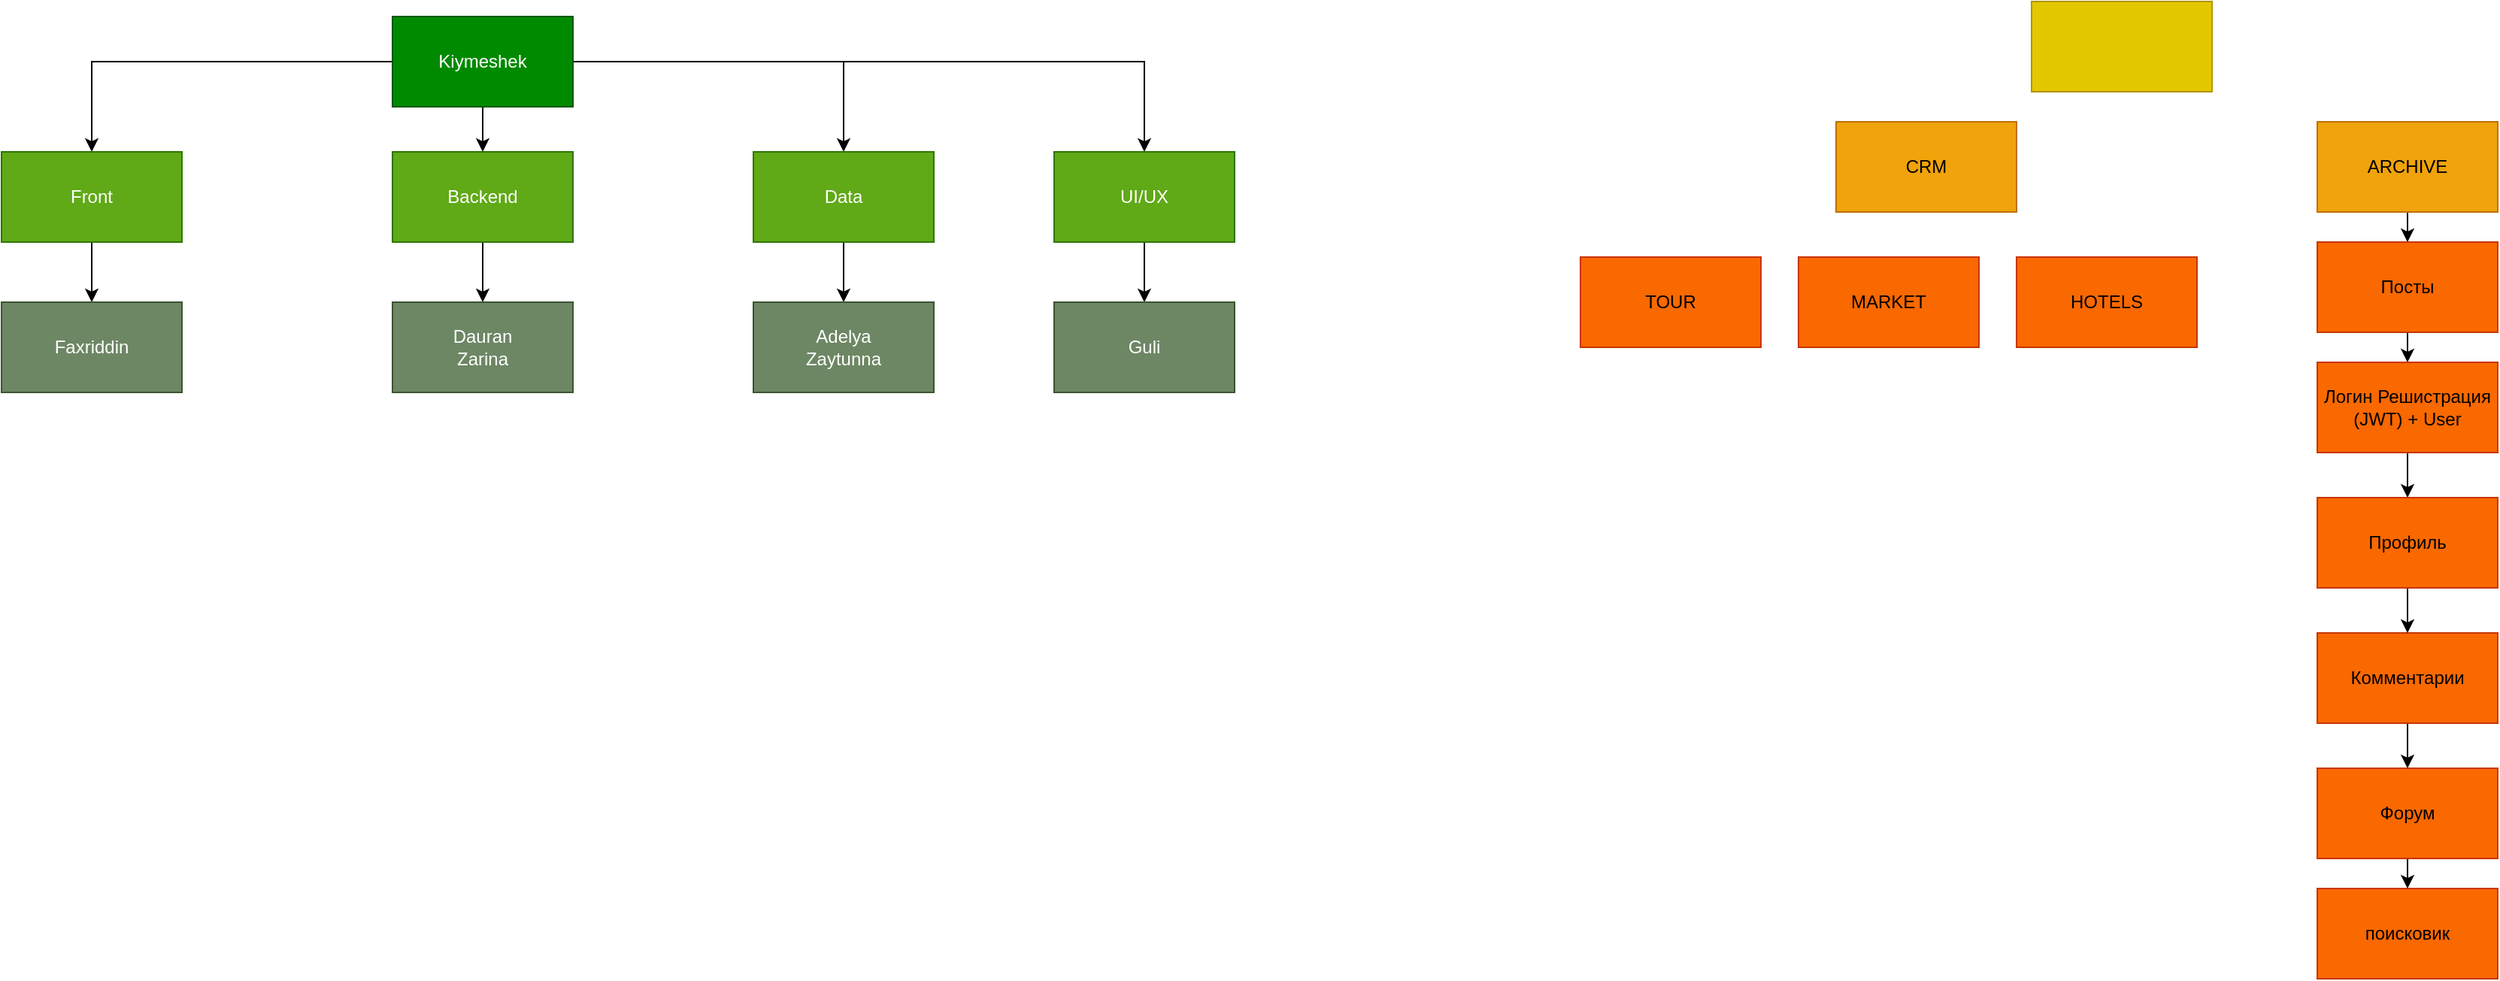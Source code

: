 <mxfile version="21.2.2" type="github">
  <diagram name="Page-1" id="_8jgKgyxNvDJemFko0Fo">
    <mxGraphModel dx="1050" dy="573" grid="1" gridSize="10" guides="1" tooltips="1" connect="1" arrows="1" fold="1" page="1" pageScale="1" pageWidth="850" pageHeight="1100" math="0" shadow="0">
      <root>
        <mxCell id="0" />
        <mxCell id="1" parent="0" />
        <mxCell id="_BDILKlF3ghnNM7qem3Y-3" style="edgeStyle=orthogonalEdgeStyle;rounded=0;orthogonalLoop=1;jettySize=auto;html=1;entryX=0.5;entryY=0;entryDx=0;entryDy=0;" parent="1" source="_BDILKlF3ghnNM7qem3Y-1" target="_BDILKlF3ghnNM7qem3Y-2" edge="1">
          <mxGeometry relative="1" as="geometry" />
        </mxCell>
        <mxCell id="_BDILKlF3ghnNM7qem3Y-5" style="edgeStyle=orthogonalEdgeStyle;rounded=0;orthogonalLoop=1;jettySize=auto;html=1;exitX=0.5;exitY=1;exitDx=0;exitDy=0;entryX=0.5;entryY=0;entryDx=0;entryDy=0;" parent="1" source="_BDILKlF3ghnNM7qem3Y-1" target="_BDILKlF3ghnNM7qem3Y-4" edge="1">
          <mxGeometry relative="1" as="geometry" />
        </mxCell>
        <mxCell id="_BDILKlF3ghnNM7qem3Y-7" style="edgeStyle=orthogonalEdgeStyle;rounded=0;orthogonalLoop=1;jettySize=auto;html=1;exitX=1;exitY=0.5;exitDx=0;exitDy=0;entryX=0.5;entryY=0;entryDx=0;entryDy=0;" parent="1" source="_BDILKlF3ghnNM7qem3Y-1" target="_BDILKlF3ghnNM7qem3Y-6" edge="1">
          <mxGeometry relative="1" as="geometry" />
        </mxCell>
        <mxCell id="_BDILKlF3ghnNM7qem3Y-9" style="edgeStyle=orthogonalEdgeStyle;rounded=0;orthogonalLoop=1;jettySize=auto;html=1;entryX=0.5;entryY=0;entryDx=0;entryDy=0;" parent="1" source="_BDILKlF3ghnNM7qem3Y-1" target="_BDILKlF3ghnNM7qem3Y-8" edge="1">
          <mxGeometry relative="1" as="geometry" />
        </mxCell>
        <mxCell id="_BDILKlF3ghnNM7qem3Y-1" value="Kiymeshek" style="rounded=0;whiteSpace=wrap;html=1;fillColor=#008a00;fontColor=#ffffff;strokeColor=#005700;" parent="1" vertex="1">
          <mxGeometry x="340" y="50" width="120" height="60" as="geometry" />
        </mxCell>
        <mxCell id="_BDILKlF3ghnNM7qem3Y-11" style="edgeStyle=orthogonalEdgeStyle;rounded=0;orthogonalLoop=1;jettySize=auto;html=1;exitX=0.5;exitY=1;exitDx=0;exitDy=0;entryX=0.5;entryY=0;entryDx=0;entryDy=0;" parent="1" source="_BDILKlF3ghnNM7qem3Y-2" target="_BDILKlF3ghnNM7qem3Y-10" edge="1">
          <mxGeometry relative="1" as="geometry" />
        </mxCell>
        <mxCell id="_BDILKlF3ghnNM7qem3Y-2" value="Front" style="rounded=0;whiteSpace=wrap;html=1;fillColor=#60a917;fontColor=#ffffff;strokeColor=#2D7600;" parent="1" vertex="1">
          <mxGeometry x="80" y="140" width="120" height="60" as="geometry" />
        </mxCell>
        <mxCell id="_BDILKlF3ghnNM7qem3Y-13" style="edgeStyle=orthogonalEdgeStyle;rounded=0;orthogonalLoop=1;jettySize=auto;html=1;exitX=0.5;exitY=1;exitDx=0;exitDy=0;entryX=0.5;entryY=0;entryDx=0;entryDy=0;" parent="1" source="_BDILKlF3ghnNM7qem3Y-4" target="_BDILKlF3ghnNM7qem3Y-12" edge="1">
          <mxGeometry relative="1" as="geometry" />
        </mxCell>
        <mxCell id="_BDILKlF3ghnNM7qem3Y-4" value="Backend" style="rounded=0;whiteSpace=wrap;html=1;fillColor=#60a917;fontColor=#ffffff;strokeColor=#2D7600;" parent="1" vertex="1">
          <mxGeometry x="340" y="140" width="120" height="60" as="geometry" />
        </mxCell>
        <mxCell id="_BDILKlF3ghnNM7qem3Y-15" style="edgeStyle=orthogonalEdgeStyle;rounded=0;orthogonalLoop=1;jettySize=auto;html=1;exitX=0.5;exitY=1;exitDx=0;exitDy=0;entryX=0.5;entryY=0;entryDx=0;entryDy=0;" parent="1" source="_BDILKlF3ghnNM7qem3Y-6" target="_BDILKlF3ghnNM7qem3Y-14" edge="1">
          <mxGeometry relative="1" as="geometry" />
        </mxCell>
        <mxCell id="_BDILKlF3ghnNM7qem3Y-6" value="Data" style="rounded=0;whiteSpace=wrap;html=1;fillColor=#60a917;fontColor=#ffffff;strokeColor=#2D7600;" parent="1" vertex="1">
          <mxGeometry x="580" y="140" width="120" height="60" as="geometry" />
        </mxCell>
        <mxCell id="_BDILKlF3ghnNM7qem3Y-18" style="edgeStyle=orthogonalEdgeStyle;rounded=0;orthogonalLoop=1;jettySize=auto;html=1;exitX=0.5;exitY=1;exitDx=0;exitDy=0;entryX=0.5;entryY=0;entryDx=0;entryDy=0;" parent="1" source="_BDILKlF3ghnNM7qem3Y-8" target="_BDILKlF3ghnNM7qem3Y-16" edge="1">
          <mxGeometry relative="1" as="geometry" />
        </mxCell>
        <mxCell id="_BDILKlF3ghnNM7qem3Y-8" value="UI/UX" style="rounded=0;whiteSpace=wrap;html=1;fillColor=#60a917;fontColor=#ffffff;strokeColor=#2D7600;" parent="1" vertex="1">
          <mxGeometry x="780" y="140" width="120" height="60" as="geometry" />
        </mxCell>
        <mxCell id="_BDILKlF3ghnNM7qem3Y-10" value="Faxriddin&lt;br&gt;" style="rounded=0;whiteSpace=wrap;html=1;fillColor=#6d8764;fontColor=#ffffff;strokeColor=#3A5431;" parent="1" vertex="1">
          <mxGeometry x="80" y="240" width="120" height="60" as="geometry" />
        </mxCell>
        <mxCell id="_BDILKlF3ghnNM7qem3Y-12" value="Dauran&lt;br&gt;Zarina" style="rounded=0;whiteSpace=wrap;html=1;fillColor=#6d8764;fontColor=#ffffff;strokeColor=#3A5431;" parent="1" vertex="1">
          <mxGeometry x="340" y="240" width="120" height="60" as="geometry" />
        </mxCell>
        <mxCell id="_BDILKlF3ghnNM7qem3Y-14" value="Adelya&lt;br&gt;Zaytunna" style="rounded=0;whiteSpace=wrap;html=1;fillColor=#6d8764;fontColor=#ffffff;strokeColor=#3A5431;" parent="1" vertex="1">
          <mxGeometry x="580" y="240" width="120" height="60" as="geometry" />
        </mxCell>
        <mxCell id="_BDILKlF3ghnNM7qem3Y-16" value="Guli" style="rounded=0;whiteSpace=wrap;html=1;fillColor=#6d8764;strokeColor=#3A5431;fontColor=#ffffff;" parent="1" vertex="1">
          <mxGeometry x="780" y="240" width="120" height="60" as="geometry" />
        </mxCell>
        <mxCell id="_BDILKlF3ghnNM7qem3Y-19" value="" style="rounded=0;whiteSpace=wrap;html=1;fillColor=#e3c800;fontColor=#000000;strokeColor=#B09500;" parent="1" vertex="1">
          <mxGeometry x="1430" y="40" width="120" height="60" as="geometry" />
        </mxCell>
        <mxCell id="Zndm5QwIXTV2y5WvRQ7I-4" style="edgeStyle=orthogonalEdgeStyle;rounded=0;orthogonalLoop=1;jettySize=auto;html=1;exitX=0.5;exitY=1;exitDx=0;exitDy=0;" edge="1" parent="1" source="_BDILKlF3ghnNM7qem3Y-20" target="Zndm5QwIXTV2y5WvRQ7I-1">
          <mxGeometry relative="1" as="geometry" />
        </mxCell>
        <mxCell id="_BDILKlF3ghnNM7qem3Y-20" value="ARCHIVE" style="rounded=0;whiteSpace=wrap;html=1;fillColor=#f0a30a;fontColor=#000000;strokeColor=#BD7000;" parent="1" vertex="1">
          <mxGeometry x="1620" y="120" width="120" height="60" as="geometry" />
        </mxCell>
        <mxCell id="_BDILKlF3ghnNM7qem3Y-21" value="CRM" style="rounded=0;whiteSpace=wrap;html=1;fillColor=#f0a30a;fontColor=#000000;strokeColor=#BD7000;" parent="1" vertex="1">
          <mxGeometry x="1300" y="120" width="120" height="60" as="geometry" />
        </mxCell>
        <mxCell id="_BDILKlF3ghnNM7qem3Y-22" value="TOUR" style="rounded=0;whiteSpace=wrap;html=1;fillColor=#fa6800;fontColor=#000000;strokeColor=#C73500;" parent="1" vertex="1">
          <mxGeometry x="1130" y="210" width="120" height="60" as="geometry" />
        </mxCell>
        <mxCell id="_BDILKlF3ghnNM7qem3Y-23" value="MARKET" style="rounded=0;whiteSpace=wrap;html=1;fillColor=#fa6800;fontColor=#000000;strokeColor=#C73500;" parent="1" vertex="1">
          <mxGeometry x="1275" y="210" width="120" height="60" as="geometry" />
        </mxCell>
        <mxCell id="_BDILKlF3ghnNM7qem3Y-24" value="HOTELS" style="rounded=0;whiteSpace=wrap;html=1;fillColor=#fa6800;fontColor=#000000;strokeColor=#C73500;" parent="1" vertex="1">
          <mxGeometry x="1420" y="210" width="120" height="60" as="geometry" />
        </mxCell>
        <mxCell id="Zndm5QwIXTV2y5WvRQ7I-9" style="edgeStyle=orthogonalEdgeStyle;rounded=0;orthogonalLoop=1;jettySize=auto;html=1;exitX=0.5;exitY=1;exitDx=0;exitDy=0;entryX=0.5;entryY=0;entryDx=0;entryDy=0;" edge="1" parent="1" source="Zndm5QwIXTV2y5WvRQ7I-1" target="Zndm5QwIXTV2y5WvRQ7I-2">
          <mxGeometry relative="1" as="geometry" />
        </mxCell>
        <mxCell id="Zndm5QwIXTV2y5WvRQ7I-1" value="Посты" style="rounded=0;whiteSpace=wrap;html=1;fillColor=#fa6800;fontColor=#000000;strokeColor=#C73500;" vertex="1" parent="1">
          <mxGeometry x="1620" y="200" width="120" height="60" as="geometry" />
        </mxCell>
        <mxCell id="Zndm5QwIXTV2y5WvRQ7I-10" style="edgeStyle=orthogonalEdgeStyle;rounded=0;orthogonalLoop=1;jettySize=auto;html=1;exitX=0.5;exitY=1;exitDx=0;exitDy=0;entryX=0.5;entryY=0;entryDx=0;entryDy=0;" edge="1" parent="1" source="Zndm5QwIXTV2y5WvRQ7I-2" target="Zndm5QwIXTV2y5WvRQ7I-8">
          <mxGeometry relative="1" as="geometry" />
        </mxCell>
        <mxCell id="Zndm5QwIXTV2y5WvRQ7I-2" value="Логин Решистрация (JWT) + User" style="rounded=0;whiteSpace=wrap;html=1;fillColor=#fa6800;fontColor=#000000;strokeColor=#C73500;" vertex="1" parent="1">
          <mxGeometry x="1620" y="280" width="120" height="60" as="geometry" />
        </mxCell>
        <mxCell id="Zndm5QwIXTV2y5WvRQ7I-12" style="edgeStyle=orthogonalEdgeStyle;rounded=0;orthogonalLoop=1;jettySize=auto;html=1;exitX=0.5;exitY=1;exitDx=0;exitDy=0;entryX=0.5;entryY=0;entryDx=0;entryDy=0;" edge="1" parent="1" source="Zndm5QwIXTV2y5WvRQ7I-3" target="Zndm5QwIXTV2y5WvRQ7I-7">
          <mxGeometry relative="1" as="geometry" />
        </mxCell>
        <mxCell id="Zndm5QwIXTV2y5WvRQ7I-3" value="Комментарии" style="rounded=0;whiteSpace=wrap;html=1;fillColor=#fa6800;fontColor=#000000;strokeColor=#C73500;" vertex="1" parent="1">
          <mxGeometry x="1620" y="460" width="120" height="60" as="geometry" />
        </mxCell>
        <mxCell id="Zndm5QwIXTV2y5WvRQ7I-14" style="edgeStyle=orthogonalEdgeStyle;rounded=0;orthogonalLoop=1;jettySize=auto;html=1;exitX=0.5;exitY=1;exitDx=0;exitDy=0;entryX=0.5;entryY=0;entryDx=0;entryDy=0;" edge="1" parent="1" source="Zndm5QwIXTV2y5WvRQ7I-7" target="Zndm5QwIXTV2y5WvRQ7I-13">
          <mxGeometry relative="1" as="geometry" />
        </mxCell>
        <mxCell id="Zndm5QwIXTV2y5WvRQ7I-7" value="Форум" style="rounded=0;whiteSpace=wrap;html=1;fillColor=#fa6800;fontColor=#000000;strokeColor=#C73500;" vertex="1" parent="1">
          <mxGeometry x="1620" y="550" width="120" height="60" as="geometry" />
        </mxCell>
        <mxCell id="Zndm5QwIXTV2y5WvRQ7I-11" style="edgeStyle=orthogonalEdgeStyle;rounded=0;orthogonalLoop=1;jettySize=auto;html=1;exitX=0.5;exitY=1;exitDx=0;exitDy=0;entryX=0.5;entryY=0;entryDx=0;entryDy=0;" edge="1" parent="1" source="Zndm5QwIXTV2y5WvRQ7I-8" target="Zndm5QwIXTV2y5WvRQ7I-3">
          <mxGeometry relative="1" as="geometry" />
        </mxCell>
        <mxCell id="Zndm5QwIXTV2y5WvRQ7I-8" value="Профиль" style="rounded=0;whiteSpace=wrap;html=1;fillColor=#fa6800;fontColor=#000000;strokeColor=#C73500;" vertex="1" parent="1">
          <mxGeometry x="1620" y="370" width="120" height="60" as="geometry" />
        </mxCell>
        <mxCell id="Zndm5QwIXTV2y5WvRQ7I-13" value="поисковик" style="rounded=0;whiteSpace=wrap;html=1;fillColor=#fa6800;fontColor=#000000;strokeColor=#C73500;" vertex="1" parent="1">
          <mxGeometry x="1620" y="630" width="120" height="60" as="geometry" />
        </mxCell>
      </root>
    </mxGraphModel>
  </diagram>
</mxfile>
